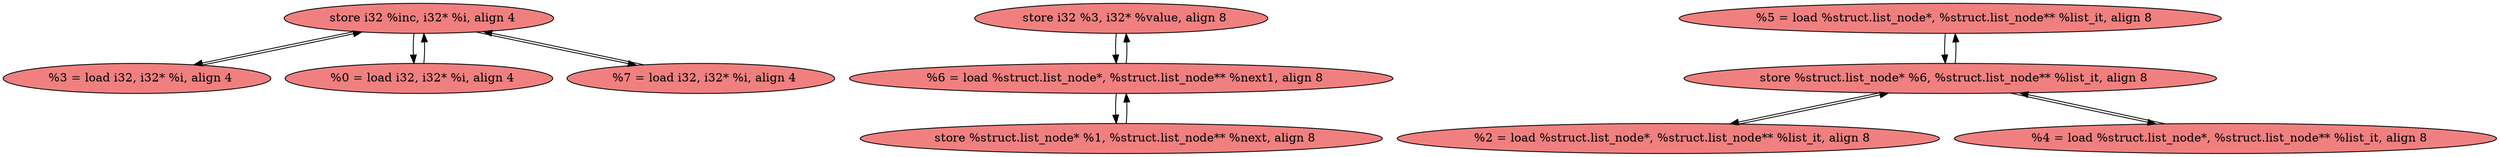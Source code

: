 
digraph G {


node300 [fillcolor=lightcoral,label="  store i32 %inc, i32* %i, align 4",shape=ellipse,style=filled ]
node302 [fillcolor=lightcoral,label="  %3 = load i32, i32* %i, align 4",shape=ellipse,style=filled ]
node301 [fillcolor=lightcoral,label="  store i32 %3, i32* %value, align 8",shape=ellipse,style=filled ]
node299 [fillcolor=lightcoral,label="  store %struct.list_node* %1, %struct.list_node** %next, align 8",shape=ellipse,style=filled ]
node293 [fillcolor=lightcoral,label="  %5 = load %struct.list_node*, %struct.list_node** %list_it, align 8",shape=ellipse,style=filled ]
node295 [fillcolor=lightcoral,label="  %0 = load i32, i32* %i, align 4",shape=ellipse,style=filled ]
node292 [fillcolor=lightcoral,label="  store %struct.list_node* %6, %struct.list_node** %list_it, align 8",shape=ellipse,style=filled ]
node298 [fillcolor=lightcoral,label="  %6 = load %struct.list_node*, %struct.list_node** %next1, align 8",shape=ellipse,style=filled ]
node294 [fillcolor=lightcoral,label="  %2 = load %struct.list_node*, %struct.list_node** %list_it, align 8",shape=ellipse,style=filled ]
node296 [fillcolor=lightcoral,label="  %7 = load i32, i32* %i, align 4",shape=ellipse,style=filled ]
node297 [fillcolor=lightcoral,label="  %4 = load %struct.list_node*, %struct.list_node** %list_it, align 8",shape=ellipse,style=filled ]

node295->node300 [ ]
node300->node295 [ ]
node293->node292 [ ]
node292->node297 [ ]
node294->node292 [ ]
node292->node294 [ ]
node296->node300 [ ]
node300->node296 [ ]
node297->node292 [ ]
node300->node302 [ ]
node302->node300 [ ]
node301->node298 [ ]
node298->node301 [ ]
node299->node298 [ ]
node292->node293 [ ]
node298->node299 [ ]


}
